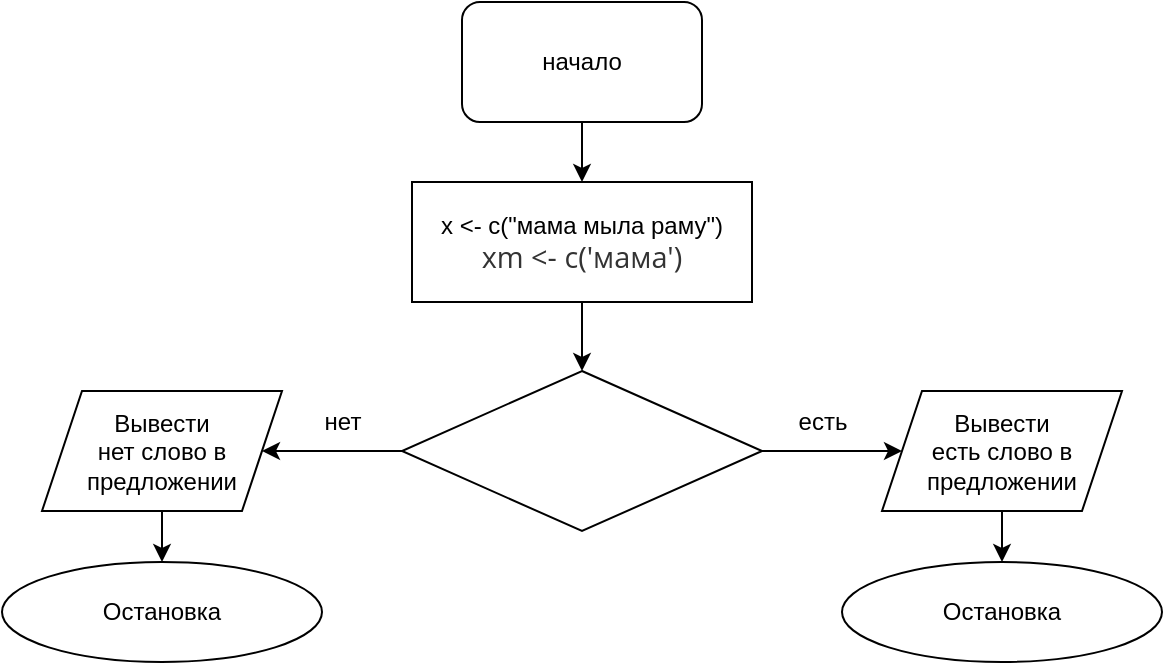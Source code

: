 <mxfile version="14.4.9" type="github">
  <diagram id="g_JCi4dy_4XTtYp1OMq6" name="Page-1">
    <mxGraphModel dx="868" dy="450" grid="1" gridSize="10" guides="1" tooltips="1" connect="1" arrows="1" fold="1" page="1" pageScale="1" pageWidth="827" pageHeight="1169" math="0" shadow="0">
      <root>
        <mxCell id="0" />
        <mxCell id="1" parent="0" />
        <mxCell id="1rMzxDTMS5Z_vIxv3XcB-10" style="edgeStyle=orthogonalEdgeStyle;rounded=0;orthogonalLoop=1;jettySize=auto;html=1;exitX=0.5;exitY=1;exitDx=0;exitDy=0;entryX=0.5;entryY=0;entryDx=0;entryDy=0;" edge="1" parent="1" source="1rMzxDTMS5Z_vIxv3XcB-2">
          <mxGeometry relative="1" as="geometry">
            <mxPoint x="420" y="410" as="targetPoint" />
          </mxGeometry>
        </mxCell>
        <mxCell id="1rMzxDTMS5Z_vIxv3XcB-2" value="начало" style="rounded=1;whiteSpace=wrap;html=1;" vertex="1" parent="1">
          <mxGeometry x="360" y="320" width="120" height="60" as="geometry" />
        </mxCell>
        <mxCell id="1rMzxDTMS5Z_vIxv3XcB-11" style="edgeStyle=orthogonalEdgeStyle;rounded=0;orthogonalLoop=1;jettySize=auto;html=1;exitX=0.5;exitY=1;exitDx=0;exitDy=0;entryX=0.5;entryY=0;entryDx=0;entryDy=0;" edge="1" parent="1" target="1rMzxDTMS5Z_vIxv3XcB-6">
          <mxGeometry relative="1" as="geometry">
            <mxPoint x="420" y="470" as="sourcePoint" />
          </mxGeometry>
        </mxCell>
        <mxCell id="1rMzxDTMS5Z_vIxv3XcB-12" style="edgeStyle=orthogonalEdgeStyle;rounded=0;orthogonalLoop=1;jettySize=auto;html=1;exitX=0;exitY=0.5;exitDx=0;exitDy=0;" edge="1" parent="1" source="1rMzxDTMS5Z_vIxv3XcB-6">
          <mxGeometry relative="1" as="geometry">
            <mxPoint x="260" y="544.5" as="targetPoint" />
          </mxGeometry>
        </mxCell>
        <mxCell id="1rMzxDTMS5Z_vIxv3XcB-14" style="edgeStyle=orthogonalEdgeStyle;rounded=0;orthogonalLoop=1;jettySize=auto;html=1;exitX=1;exitY=0.5;exitDx=0;exitDy=0;entryX=0;entryY=0.5;entryDx=0;entryDy=0;" edge="1" parent="1" source="1rMzxDTMS5Z_vIxv3XcB-6">
          <mxGeometry relative="1" as="geometry">
            <mxPoint x="580" y="544.5" as="targetPoint" />
          </mxGeometry>
        </mxCell>
        <mxCell id="1rMzxDTMS5Z_vIxv3XcB-6" value="" style="rhombus;whiteSpace=wrap;html=1;" vertex="1" parent="1">
          <mxGeometry x="330" y="504.5" width="180" height="80" as="geometry" />
        </mxCell>
        <mxCell id="1rMzxDTMS5Z_vIxv3XcB-13" value="нет" style="text;html=1;align=center;verticalAlign=middle;resizable=0;points=[];autosize=1;" vertex="1" parent="1">
          <mxGeometry x="285" y="520" width="30" height="20" as="geometry" />
        </mxCell>
        <mxCell id="1rMzxDTMS5Z_vIxv3XcB-15" value="есть" style="text;html=1;align=center;verticalAlign=middle;resizable=0;points=[];autosize=1;" vertex="1" parent="1">
          <mxGeometry x="520" y="520" width="40" height="20" as="geometry" />
        </mxCell>
        <mxCell id="1rMzxDTMS5Z_vIxv3XcB-17" value="&lt;span style=&quot;background-color: rgb(255 , 255 , 255)&quot;&gt;&lt;span style=&quot;color: rgb(0 , 0 , 0) ; font-family: &amp;#34;helvetica&amp;#34; ; font-size: 12px ; font-style: normal ; font-weight: 400 ; letter-spacing: normal ; text-align: center ; text-indent: 0px ; text-transform: none ; word-spacing: 0px&quot;&gt;x &amp;lt;- c(&quot;мама мыла раму&quot;)&lt;br&gt;&lt;/span&gt;&lt;span style=&quot;font-style: normal ; font-weight: 400 ; letter-spacing: normal ; text-indent: 0px ; text-transform: none ; word-spacing: 0px ; color: rgb(51 , 51 , 51) ; font-family: &amp;#34;open sans&amp;#34; , sans-serif ; font-size: 14.44px ; text-align: left&quot;&gt;xm &amp;lt;- c(&#39;мама&#39;)&lt;/span&gt;&lt;br&gt;&lt;/span&gt;" style="rounded=0;whiteSpace=wrap;html=1;" vertex="1" parent="1">
          <mxGeometry x="335" y="410" width="170" height="60" as="geometry" />
        </mxCell>
        <mxCell id="1rMzxDTMS5Z_vIxv3XcB-22" style="edgeStyle=orthogonalEdgeStyle;rounded=0;orthogonalLoop=1;jettySize=auto;html=1;entryX=0.5;entryY=0;entryDx=0;entryDy=0;" edge="1" parent="1" source="1rMzxDTMS5Z_vIxv3XcB-18" target="1rMzxDTMS5Z_vIxv3XcB-20">
          <mxGeometry relative="1" as="geometry" />
        </mxCell>
        <mxCell id="1rMzxDTMS5Z_vIxv3XcB-18" value="Вывести&lt;br&gt;нет слово в предложении" style="shape=parallelogram;perimeter=parallelogramPerimeter;whiteSpace=wrap;html=1;fixedSize=1;" vertex="1" parent="1">
          <mxGeometry x="150" y="514.5" width="120" height="60" as="geometry" />
        </mxCell>
        <mxCell id="1rMzxDTMS5Z_vIxv3XcB-23" style="edgeStyle=orthogonalEdgeStyle;rounded=0;orthogonalLoop=1;jettySize=auto;html=1;entryX=0.5;entryY=0;entryDx=0;entryDy=0;" edge="1" parent="1" source="1rMzxDTMS5Z_vIxv3XcB-19" target="1rMzxDTMS5Z_vIxv3XcB-21">
          <mxGeometry relative="1" as="geometry" />
        </mxCell>
        <mxCell id="1rMzxDTMS5Z_vIxv3XcB-19" value="Вывести&lt;br&gt;есть слово в предложении" style="shape=parallelogram;perimeter=parallelogramPerimeter;whiteSpace=wrap;html=1;fixedSize=1;" vertex="1" parent="1">
          <mxGeometry x="570" y="514.5" width="120" height="60" as="geometry" />
        </mxCell>
        <mxCell id="1rMzxDTMS5Z_vIxv3XcB-20" value="Остановка" style="ellipse;whiteSpace=wrap;html=1;" vertex="1" parent="1">
          <mxGeometry x="130" y="600" width="160" height="50" as="geometry" />
        </mxCell>
        <mxCell id="1rMzxDTMS5Z_vIxv3XcB-21" value="&lt;span&gt;Остановка&lt;/span&gt;" style="ellipse;whiteSpace=wrap;html=1;" vertex="1" parent="1">
          <mxGeometry x="550" y="600" width="160" height="50" as="geometry" />
        </mxCell>
      </root>
    </mxGraphModel>
  </diagram>
</mxfile>
